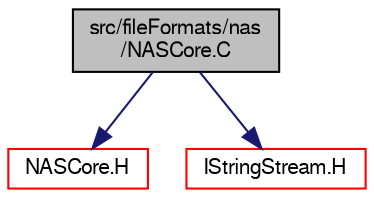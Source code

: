 digraph "src/fileFormats/nas/NASCore.C"
{
  bgcolor="transparent";
  edge [fontname="FreeSans",fontsize="10",labelfontname="FreeSans",labelfontsize="10"];
  node [fontname="FreeSans",fontsize="10",shape=record];
  Node0 [label="src/fileFormats/nas\l/NASCore.C",height=0.2,width=0.4,color="black", fillcolor="grey75", style="filled", fontcolor="black"];
  Node0 -> Node1 [color="midnightblue",fontsize="10",style="solid",fontname="FreeSans"];
  Node1 [label="NASCore.H",height=0.2,width=0.4,color="red",URL="$a01094.html"];
  Node0 -> Node25 [color="midnightblue",fontsize="10",style="solid",fontname="FreeSans"];
  Node25 [label="IStringStream.H",height=0.2,width=0.4,color="red",URL="$a09209.html"];
}
